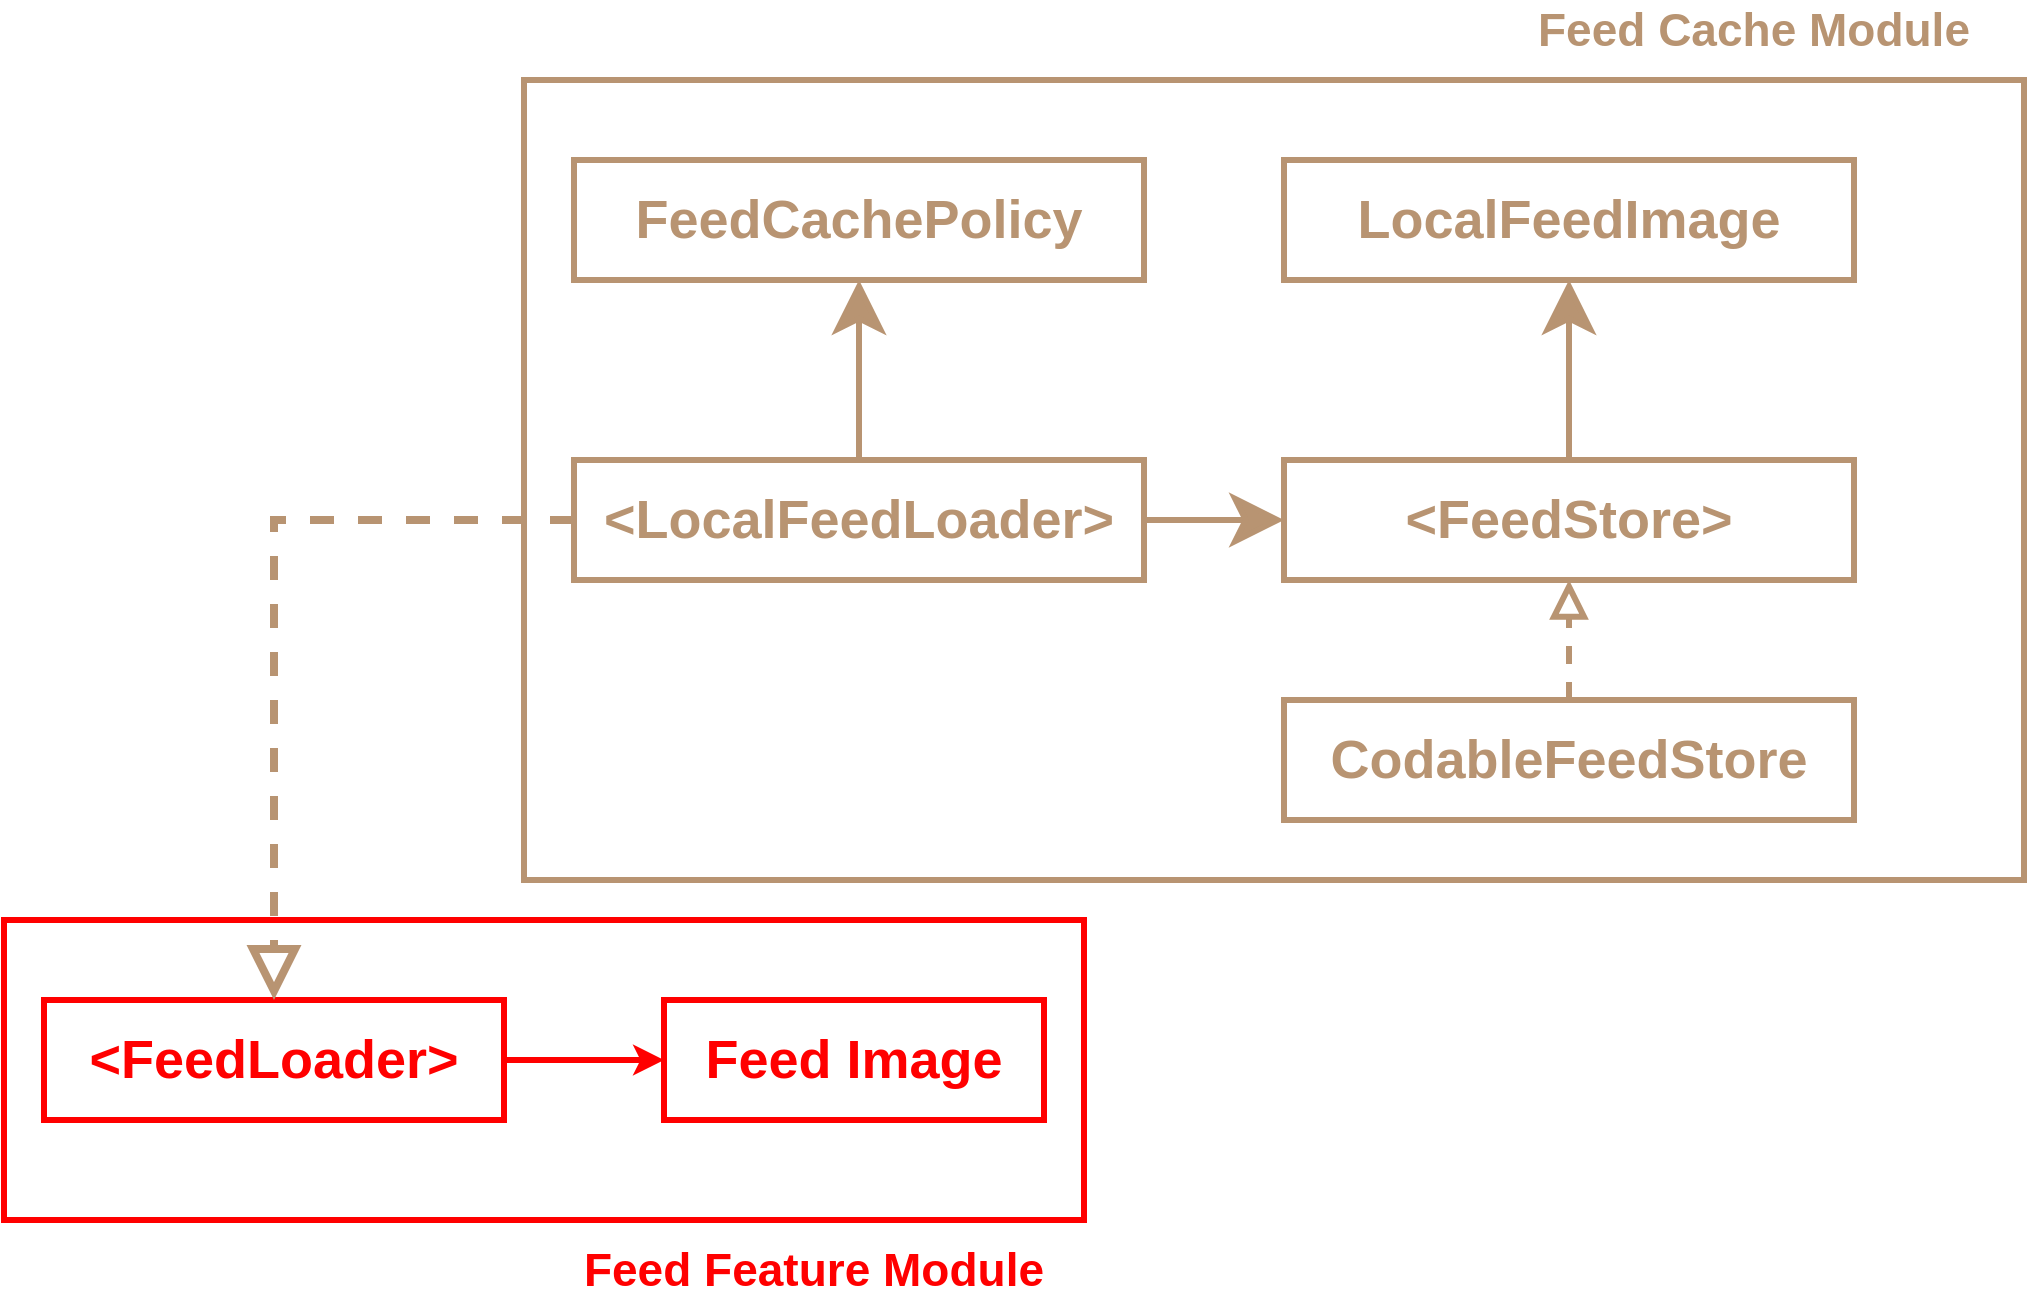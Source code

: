 <mxfile version="16.5.1" type="device"><diagram id="JYtZGoNS6rYwLuzePAhe" name="Page-1"><mxGraphModel dx="1106" dy="1991" grid="1" gridSize="10" guides="1" tooltips="1" connect="1" arrows="1" fold="1" page="1" pageScale="1" pageWidth="827" pageHeight="1169" math="0" shadow="0"><root><mxCell id="0"/><mxCell id="1" parent="0"/><mxCell id="5GGOfWT7ryAxcrFjwE59-5" value="" style="rounded=0;whiteSpace=wrap;html=1;fontSize=18;strokeWidth=3;strokeColor=#FF0000;" parent="1" vertex="1"><mxGeometry x="340" y="380" width="540" height="150" as="geometry"/></mxCell><mxCell id="5GGOfWT7ryAxcrFjwE59-3" value="&lt;h2&gt;&lt;font color=&quot;#ff0000&quot;&gt;&amp;lt;FeedLoader&amp;gt;&lt;/font&gt;&lt;/h2&gt;" style="rounded=0;whiteSpace=wrap;html=1;fontSize=18;strokeWidth=3;strokeColor=#FF0000;" parent="1" vertex="1"><mxGeometry x="360" y="420" width="230" height="60" as="geometry"/></mxCell><mxCell id="5GGOfWT7ryAxcrFjwE59-4" value="&lt;h2&gt;&lt;font color=&quot;#ff0000&quot;&gt;Feed Image&lt;/font&gt;&lt;/h2&gt;" style="rounded=0;whiteSpace=wrap;html=1;fontSize=18;strokeWidth=3;strokeColor=#FF0000;" parent="1" vertex="1"><mxGeometry x="670" y="420" width="190" height="60" as="geometry"/></mxCell><mxCell id="5GGOfWT7ryAxcrFjwE59-6" value="" style="endArrow=classic;html=1;rounded=0;fontSize=18;exitX=1;exitY=0.5;exitDx=0;exitDy=0;entryX=0;entryY=0.5;entryDx=0;entryDy=0;strokeWidth=3;strokeColor=#FF0000;" parent="1" source="5GGOfWT7ryAxcrFjwE59-3" target="5GGOfWT7ryAxcrFjwE59-4" edge="1"><mxGeometry width="50" height="50" relative="1" as="geometry"><mxPoint x="530" y="330" as="sourcePoint"/><mxPoint x="580" y="280" as="targetPoint"/><Array as="points"/></mxGeometry></mxCell><mxCell id="5GGOfWT7ryAxcrFjwE59-7" value="" style="rounded=0;whiteSpace=wrap;html=1;fontSize=18;fontColor=#FFCE9F;strokeColor=#B89472;strokeWidth=3;" parent="1" vertex="1"><mxGeometry x="600" y="-40" width="750" height="400" as="geometry"/></mxCell><mxCell id="5GGOfWT7ryAxcrFjwE59-8" value="&lt;font style=&quot;font-size: 23px&quot;&gt;&lt;b&gt;Feed Feature Module&lt;/b&gt;&lt;/font&gt;" style="text;html=1;strokeColor=none;fillColor=none;align=center;verticalAlign=middle;whiteSpace=wrap;rounded=0;fontSize=18;fontColor=#FF0000;" parent="1" vertex="1"><mxGeometry x="610" y="540" width="270" height="30" as="geometry"/></mxCell><mxCell id="5GGOfWT7ryAxcrFjwE59-10" style="edgeStyle=orthogonalEdgeStyle;rounded=0;orthogonalLoop=1;jettySize=auto;html=1;fontSize=18;fontColor=#FFCE9F;strokeColor=#B89472;strokeWidth=4;dashed=1;endArrow=block;endFill=0;endSize=17;" parent="1" source="5GGOfWT7ryAxcrFjwE59-9" target="5GGOfWT7ryAxcrFjwE59-3" edge="1"><mxGeometry relative="1" as="geometry"/></mxCell><mxCell id="5GGOfWT7ryAxcrFjwE59-9" value="&lt;h2&gt;&lt;font&gt;&amp;lt;LocalFeedLoader&amp;gt;&lt;/font&gt;&lt;/h2&gt;" style="rounded=0;whiteSpace=wrap;html=1;fontSize=18;strokeWidth=3;strokeColor=#B89472;fontColor=#B89472;" parent="1" vertex="1"><mxGeometry x="625" y="150" width="285" height="60" as="geometry"/></mxCell><mxCell id="5GGOfWT7ryAxcrFjwE59-21" value="" style="edgeStyle=orthogonalEdgeStyle;rounded=1;orthogonalLoop=1;jettySize=auto;html=1;fontSize=18;fontColor=#B89472;startArrow=classic;startFill=1;endArrow=none;endFill=0;startSize=18;endSize=18;strokeColor=#B89472;strokeWidth=3;" parent="1" source="5GGOfWT7ryAxcrFjwE59-11" target="5GGOfWT7ryAxcrFjwE59-14" edge="1"><mxGeometry relative="1" as="geometry"/></mxCell><mxCell id="5GGOfWT7ryAxcrFjwE59-11" value="&lt;h2&gt;&lt;font&gt;LocalFeedImage&lt;/font&gt;&lt;/h2&gt;" style="rounded=0;whiteSpace=wrap;html=1;fontSize=18;strokeWidth=3;strokeColor=#B89472;fontColor=#B89472;" parent="1" vertex="1"><mxGeometry x="980" width="285" height="60" as="geometry"/></mxCell><mxCell id="5GGOfWT7ryAxcrFjwE59-18" value="" style="edgeStyle=orthogonalEdgeStyle;rounded=1;orthogonalLoop=1;jettySize=auto;html=1;fontSize=18;fontColor=#FFCE9F;endArrow=none;endFill=0;endSize=18;strokeColor=#B89472;strokeWidth=3;entryX=1;entryY=0.5;entryDx=0;entryDy=0;startArrow=classic;startFill=1;startSize=18;" parent="1" source="5GGOfWT7ryAxcrFjwE59-14" target="5GGOfWT7ryAxcrFjwE59-9" edge="1"><mxGeometry relative="1" as="geometry"><mxPoint x="797.5" y="280" as="targetPoint"/></mxGeometry></mxCell><mxCell id="5GGOfWT7ryAxcrFjwE59-14" value="&lt;h2&gt;&lt;font&gt;&amp;lt;FeedStore&amp;gt;&lt;/font&gt;&lt;/h2&gt;" style="rounded=0;whiteSpace=wrap;html=1;fontSize=18;strokeWidth=3;strokeColor=#B89472;fontColor=#B89472;" parent="1" vertex="1"><mxGeometry x="980" y="150" width="285" height="60" as="geometry"/></mxCell><mxCell id="5GGOfWT7ryAxcrFjwE59-24" value="" style="edgeStyle=orthogonalEdgeStyle;rounded=1;orthogonalLoop=1;jettySize=auto;html=1;fontSize=18;fontColor=#B89472;startArrow=classic;startFill=1;endArrow=none;endFill=0;startSize=18;endSize=18;strokeColor=#B89472;strokeWidth=3;" parent="1" source="5GGOfWT7ryAxcrFjwE59-22" target="5GGOfWT7ryAxcrFjwE59-9" edge="1"><mxGeometry relative="1" as="geometry"/></mxCell><mxCell id="5GGOfWT7ryAxcrFjwE59-22" value="&lt;h2&gt;&lt;font&gt;FeedCachePolicy&lt;/font&gt;&lt;/h2&gt;" style="rounded=0;whiteSpace=wrap;html=1;fontSize=18;strokeWidth=3;strokeColor=#B89472;fontColor=#B89472;" parent="1" vertex="1"><mxGeometry x="625" width="285" height="60" as="geometry"/></mxCell><mxCell id="5GGOfWT7ryAxcrFjwE59-25" value="&lt;font style=&quot;font-size: 23px&quot;&gt;&lt;b&gt;Feed Cache Module&lt;/b&gt;&lt;/font&gt;" style="text;html=1;strokeColor=none;fillColor=none;align=center;verticalAlign=middle;whiteSpace=wrap;rounded=0;fontSize=18;fontColor=#B89472;" parent="1" vertex="1"><mxGeometry x="1080" y="-80" width="270" height="30" as="geometry"/></mxCell><mxCell id="3yW6Y8HH239w60FAOuSn-2" value="" style="edgeStyle=orthogonalEdgeStyle;rounded=0;orthogonalLoop=1;jettySize=auto;html=1;strokeColor=#B89472;strokeWidth=3;endSize=12;dashed=1;endArrow=block;endFill=0;" edge="1" parent="1" source="3yW6Y8HH239w60FAOuSn-1" target="5GGOfWT7ryAxcrFjwE59-14"><mxGeometry relative="1" as="geometry"/></mxCell><mxCell id="3yW6Y8HH239w60FAOuSn-1" value="&lt;h2&gt;&lt;font&gt;CodableFeedStore&lt;/font&gt;&lt;/h2&gt;" style="rounded=0;whiteSpace=wrap;html=1;fontSize=18;strokeWidth=3;strokeColor=#B89472;fontColor=#B89472;" vertex="1" parent="1"><mxGeometry x="980" y="270" width="285" height="60" as="geometry"/></mxCell></root></mxGraphModel></diagram></mxfile>